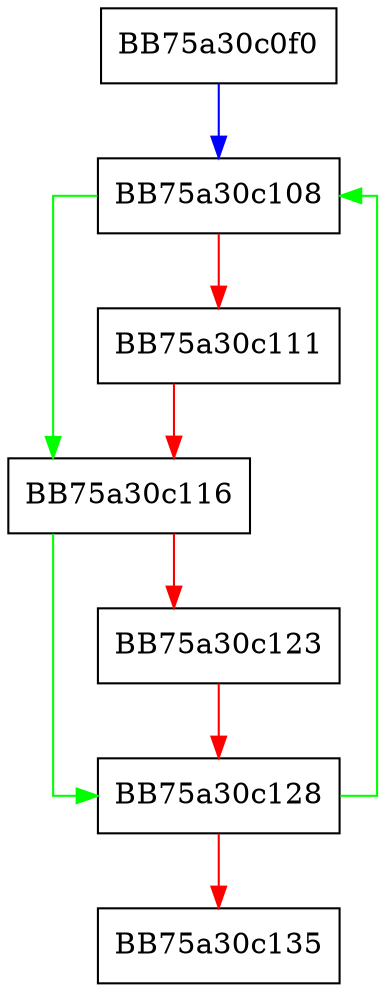 digraph filepathscan_cleanup {
  node [shape="box"];
  graph [splines=ortho];
  BB75a30c0f0 -> BB75a30c108 [color="blue"];
  BB75a30c108 -> BB75a30c116 [color="green"];
  BB75a30c108 -> BB75a30c111 [color="red"];
  BB75a30c111 -> BB75a30c116 [color="red"];
  BB75a30c116 -> BB75a30c128 [color="green"];
  BB75a30c116 -> BB75a30c123 [color="red"];
  BB75a30c123 -> BB75a30c128 [color="red"];
  BB75a30c128 -> BB75a30c108 [color="green"];
  BB75a30c128 -> BB75a30c135 [color="red"];
}